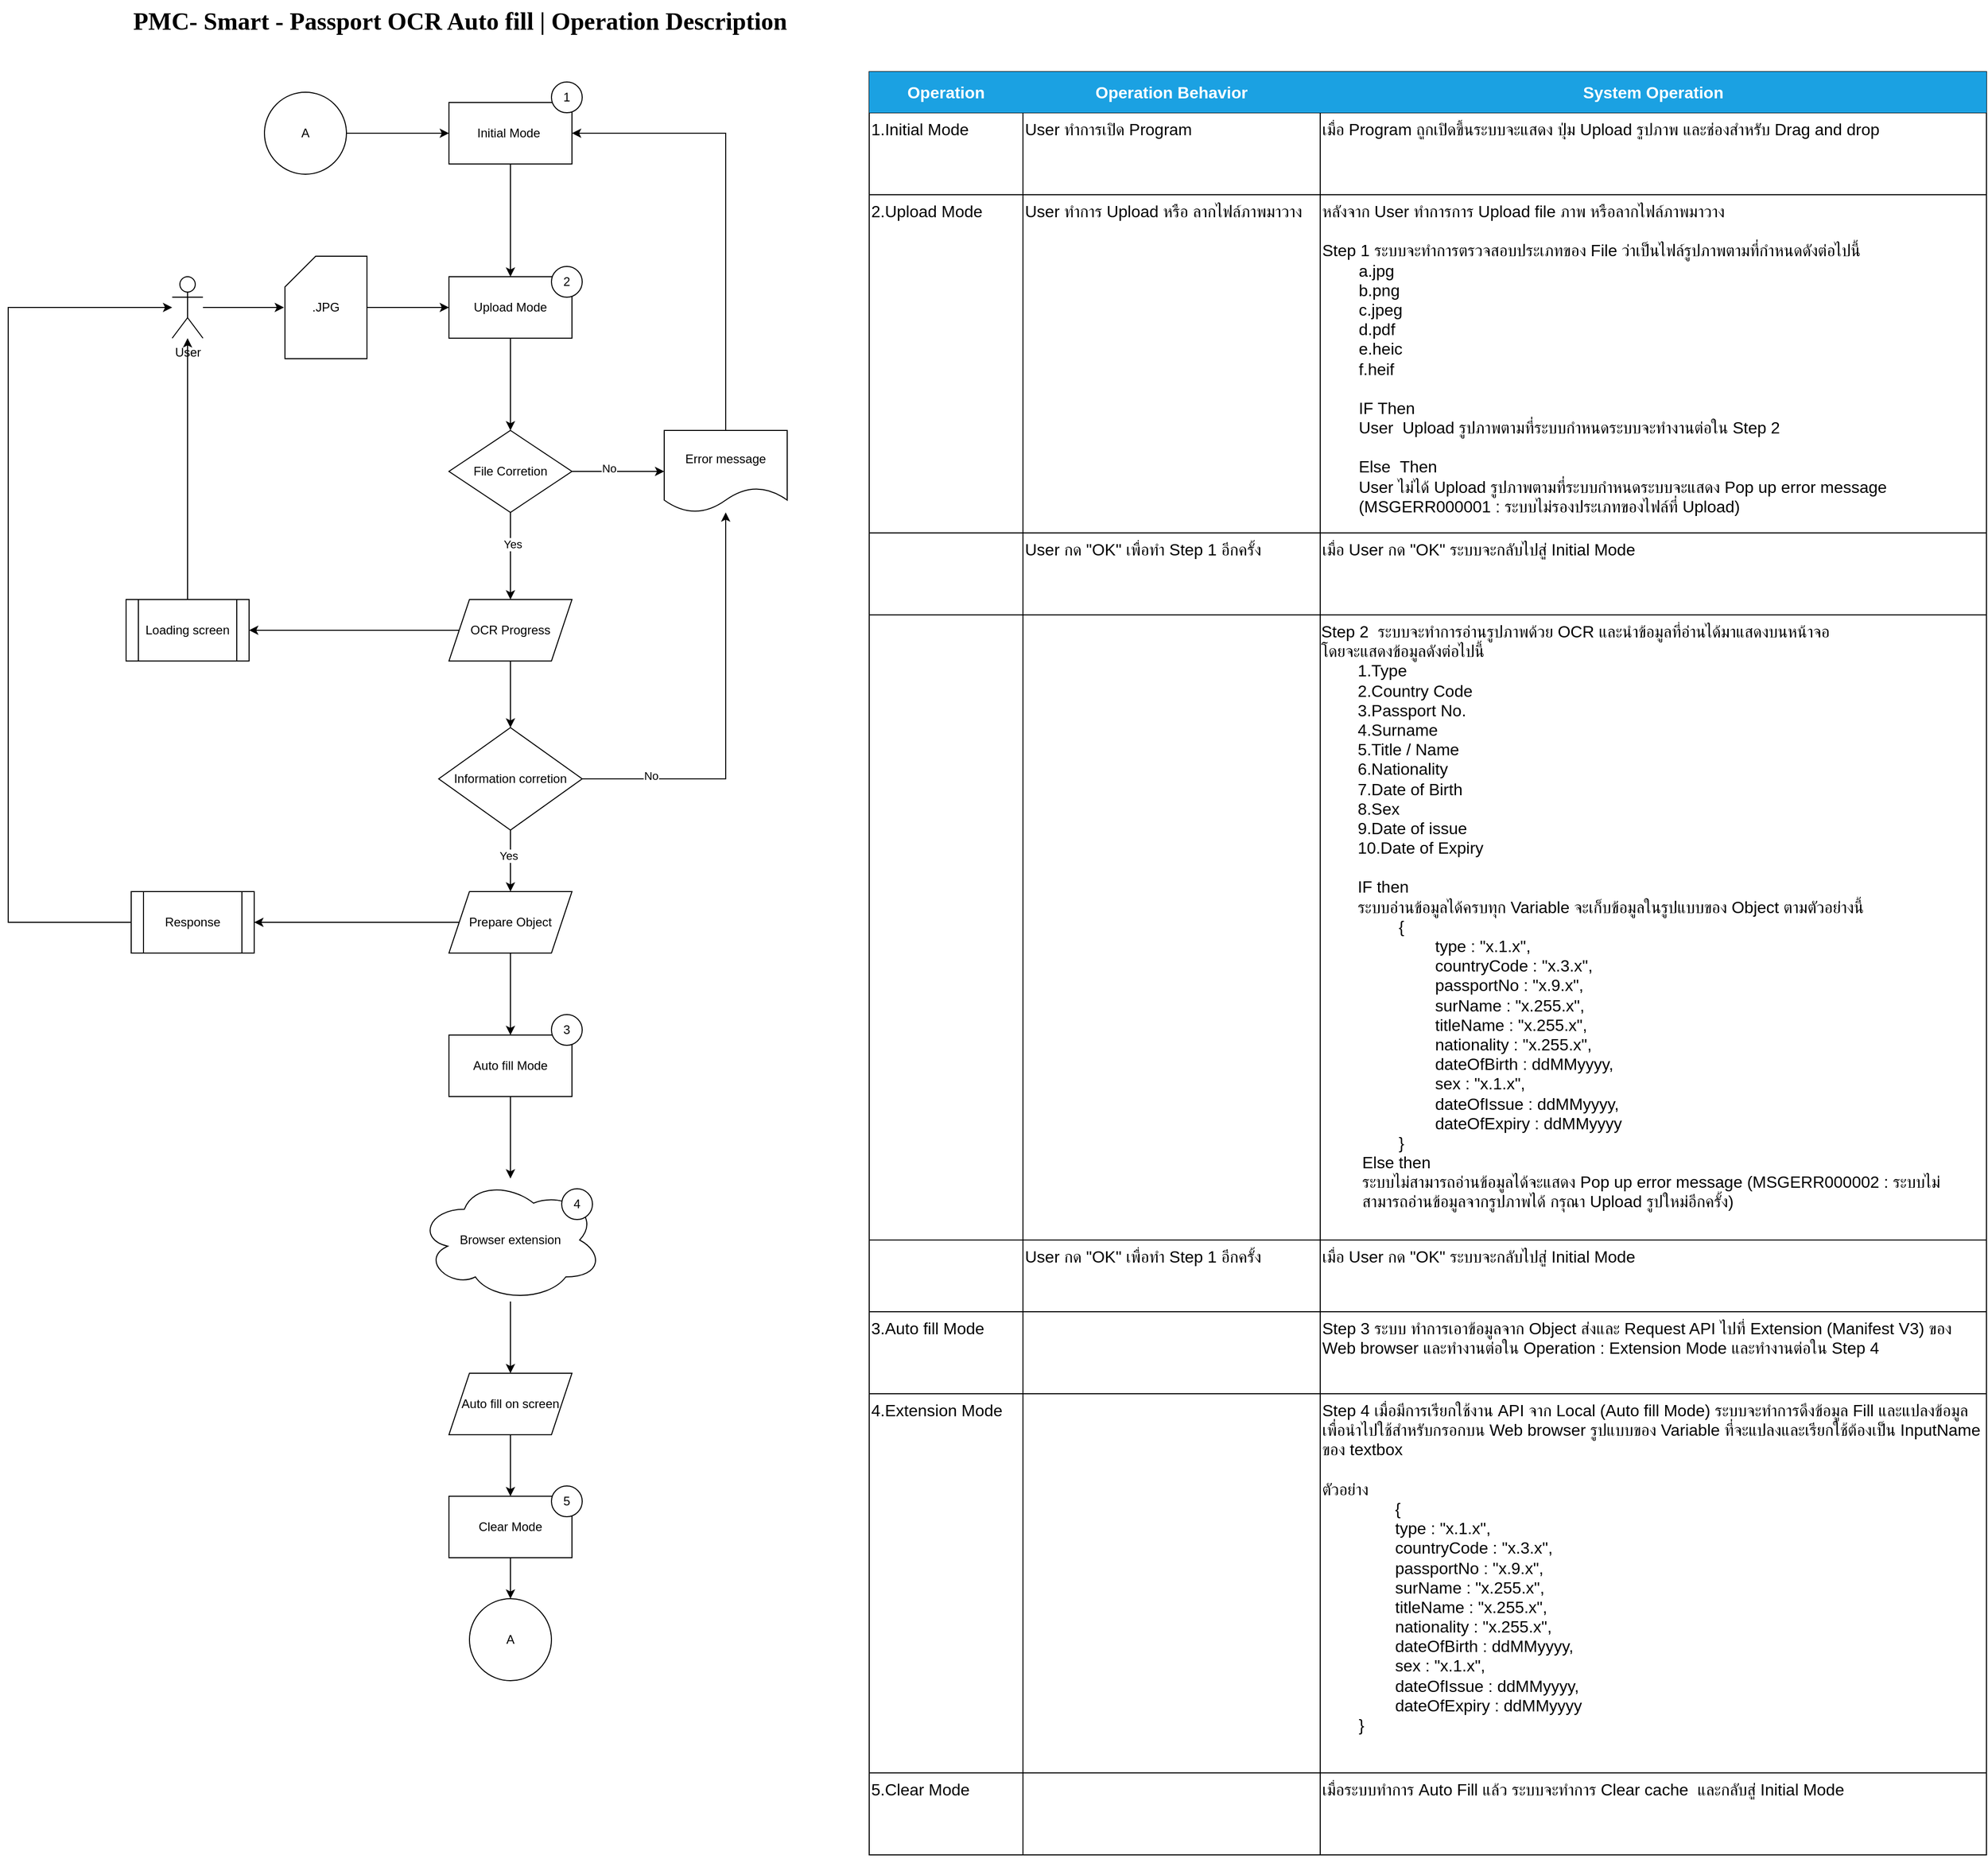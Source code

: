 <mxfile version="28.2.3">
  <diagram name="หน้า-1" id="skN9GNE9noVV9uB_l6VN">
    <mxGraphModel dx="3190" dy="1317" grid="1" gridSize="10" guides="1" tooltips="1" connect="1" arrows="1" fold="1" page="1" pageScale="1" pageWidth="827" pageHeight="1169" math="0" shadow="0">
      <root>
        <mxCell id="0" />
        <mxCell id="1" parent="0" />
        <mxCell id="e6U6tXeTrw6nEGYZG9Uv-1" value="&lt;h1 style=&quot;margin-top: 0px;&quot;&gt;&lt;font face=&quot;Tahoma&quot;&gt;PMC- Smart - Passport OCR Auto fill | Operation Description&lt;/font&gt;&lt;/h1&gt;&lt;div&gt;&lt;br&gt;&lt;/div&gt;&lt;h1 style=&quot;margin-top: 0px;&quot;&gt;&lt;br&gt;&lt;/h1&gt;" style="text;html=1;whiteSpace=wrap;overflow=hidden;rounded=0;" vertex="1" parent="1">
          <mxGeometry x="-310" width="750" height="50" as="geometry" />
        </mxCell>
        <mxCell id="e6U6tXeTrw6nEGYZG9Uv-3" value="" style="shape=table;startSize=0;container=1;collapsible=0;childLayout=tableLayout;fontSize=16;align=left;" vertex="1" parent="1">
          <mxGeometry x="410" y="70" width="1090" height="1740" as="geometry" />
        </mxCell>
        <mxCell id="e6U6tXeTrw6nEGYZG9Uv-4" value="" style="shape=tableRow;horizontal=0;startSize=0;swimlaneHead=0;swimlaneBody=0;strokeColor=inherit;top=0;left=0;bottom=0;right=0;collapsible=0;dropTarget=0;fillColor=none;points=[[0,0.5],[1,0.5]];portConstraint=eastwest;fontSize=16;" vertex="1" parent="e6U6tXeTrw6nEGYZG9Uv-3">
          <mxGeometry width="1090" height="40" as="geometry" />
        </mxCell>
        <mxCell id="e6U6tXeTrw6nEGYZG9Uv-5" value="&lt;b&gt;Operation&lt;/b&gt;" style="shape=partialRectangle;html=1;whiteSpace=wrap;connectable=0;strokeColor=#006EAF;overflow=hidden;fillColor=#1ba1e2;top=0;left=0;bottom=0;right=0;pointerEvents=1;fontSize=16;align=center;fontColor=#ffffff;" vertex="1" parent="e6U6tXeTrw6nEGYZG9Uv-4">
          <mxGeometry width="150" height="40" as="geometry">
            <mxRectangle width="150" height="40" as="alternateBounds" />
          </mxGeometry>
        </mxCell>
        <mxCell id="e6U6tXeTrw6nEGYZG9Uv-6" value="&lt;b&gt;Operation Behavior&lt;/b&gt;" style="shape=partialRectangle;html=1;whiteSpace=wrap;connectable=0;strokeColor=#006EAF;overflow=hidden;fillColor=#1ba1e2;top=0;left=0;bottom=0;right=0;pointerEvents=1;fontSize=16;align=center;fontColor=#ffffff;" vertex="1" parent="e6U6tXeTrw6nEGYZG9Uv-4">
          <mxGeometry x="150" width="290" height="40" as="geometry">
            <mxRectangle width="290" height="40" as="alternateBounds" />
          </mxGeometry>
        </mxCell>
        <mxCell id="e6U6tXeTrw6nEGYZG9Uv-7" value="&lt;b&gt;System Operation&lt;/b&gt;" style="shape=partialRectangle;html=1;whiteSpace=wrap;connectable=0;strokeColor=#006EAF;overflow=hidden;fillColor=#1ba1e2;top=0;left=0;bottom=0;right=0;pointerEvents=1;fontSize=16;align=center;fontColor=#ffffff;" vertex="1" parent="e6U6tXeTrw6nEGYZG9Uv-4">
          <mxGeometry x="440" width="650" height="40" as="geometry">
            <mxRectangle width="650" height="40" as="alternateBounds" />
          </mxGeometry>
        </mxCell>
        <mxCell id="e6U6tXeTrw6nEGYZG9Uv-8" value="" style="shape=tableRow;horizontal=0;startSize=0;swimlaneHead=0;swimlaneBody=0;strokeColor=inherit;top=0;left=0;bottom=0;right=0;collapsible=0;dropTarget=0;fillColor=none;points=[[0,0.5],[1,0.5]];portConstraint=eastwest;fontSize=16;" vertex="1" parent="e6U6tXeTrw6nEGYZG9Uv-3">
          <mxGeometry y="40" width="1090" height="80" as="geometry" />
        </mxCell>
        <mxCell id="e6U6tXeTrw6nEGYZG9Uv-9" value="1.Initial Mode" style="shape=partialRectangle;html=1;whiteSpace=wrap;connectable=0;strokeColor=inherit;overflow=hidden;fillColor=none;top=0;left=0;bottom=0;right=0;pointerEvents=1;fontSize=16;verticalAlign=top;align=left;" vertex="1" parent="e6U6tXeTrw6nEGYZG9Uv-8">
          <mxGeometry width="150" height="80" as="geometry">
            <mxRectangle width="150" height="80" as="alternateBounds" />
          </mxGeometry>
        </mxCell>
        <mxCell id="e6U6tXeTrw6nEGYZG9Uv-10" value="User ทำการเปิด Program" style="shape=partialRectangle;html=1;whiteSpace=wrap;connectable=0;strokeColor=inherit;overflow=hidden;fillColor=none;top=0;left=0;bottom=0;right=0;pointerEvents=1;fontSize=16;align=left;verticalAlign=top;" vertex="1" parent="e6U6tXeTrw6nEGYZG9Uv-8">
          <mxGeometry x="150" width="290" height="80" as="geometry">
            <mxRectangle width="290" height="80" as="alternateBounds" />
          </mxGeometry>
        </mxCell>
        <mxCell id="e6U6tXeTrw6nEGYZG9Uv-11" value="เมื่อ Program ถูกเปิดขึ้นระบบจะแสดง ปุ่ม Upload รูปภาพ และช่องสำหรับ Drag and drop" style="shape=partialRectangle;html=1;whiteSpace=wrap;connectable=0;strokeColor=inherit;overflow=hidden;fillColor=none;top=0;left=0;bottom=0;right=0;pointerEvents=1;fontSize=16;align=left;verticalAlign=top;" vertex="1" parent="e6U6tXeTrw6nEGYZG9Uv-8">
          <mxGeometry x="440" width="650" height="80" as="geometry">
            <mxRectangle width="650" height="80" as="alternateBounds" />
          </mxGeometry>
        </mxCell>
        <mxCell id="e6U6tXeTrw6nEGYZG9Uv-12" value="" style="shape=tableRow;horizontal=0;startSize=0;swimlaneHead=0;swimlaneBody=0;strokeColor=inherit;top=0;left=0;bottom=0;right=0;collapsible=0;dropTarget=0;fillColor=none;points=[[0,0.5],[1,0.5]];portConstraint=eastwest;fontSize=16;" vertex="1" parent="e6U6tXeTrw6nEGYZG9Uv-3">
          <mxGeometry y="120" width="1090" height="330" as="geometry" />
        </mxCell>
        <mxCell id="e6U6tXeTrw6nEGYZG9Uv-13" value="2.Upload Mode" style="shape=partialRectangle;html=1;whiteSpace=wrap;connectable=0;strokeColor=inherit;overflow=hidden;fillColor=none;top=0;left=0;bottom=0;right=0;pointerEvents=1;fontSize=16;align=left;verticalAlign=top;" vertex="1" parent="e6U6tXeTrw6nEGYZG9Uv-12">
          <mxGeometry width="150" height="330" as="geometry">
            <mxRectangle width="150" height="330" as="alternateBounds" />
          </mxGeometry>
        </mxCell>
        <mxCell id="e6U6tXeTrw6nEGYZG9Uv-14" value="User ทำการ Upload หรือ ลากไฟล์ภาพมาวาง&lt;div&gt;&lt;br&gt;&lt;/div&gt;&lt;div&gt;&lt;br&gt;&lt;/div&gt;&lt;div&gt;&lt;br&gt;&lt;/div&gt;&lt;div&gt;&lt;br&gt;&lt;/div&gt;&lt;div&gt;&lt;br&gt;&lt;/div&gt;&lt;div&gt;&lt;br&gt;&lt;/div&gt;&lt;div&gt;&lt;br&gt;&lt;/div&gt;&lt;div&gt;&lt;br&gt;&lt;/div&gt;&lt;div&gt;&lt;br&gt;&lt;/div&gt;&lt;div&gt;&lt;br&gt;&lt;/div&gt;&lt;div&gt;&lt;br&gt;&lt;/div&gt;&lt;div&gt;&lt;br&gt;&lt;/div&gt;&lt;div&gt;&lt;br&gt;&lt;/div&gt;&lt;div&gt;&lt;br&gt;&lt;/div&gt;&lt;div&gt;&lt;br&gt;&lt;/div&gt;&lt;div&gt;&lt;br&gt;&lt;/div&gt;" style="shape=partialRectangle;html=1;whiteSpace=wrap;connectable=0;strokeColor=inherit;overflow=hidden;fillColor=none;top=0;left=0;bottom=0;right=0;pointerEvents=1;fontSize=16;verticalAlign=top;align=left;" vertex="1" parent="e6U6tXeTrw6nEGYZG9Uv-12">
          <mxGeometry x="150" width="290" height="330" as="geometry">
            <mxRectangle width="290" height="330" as="alternateBounds" />
          </mxGeometry>
        </mxCell>
        <mxCell id="e6U6tXeTrw6nEGYZG9Uv-15" value="หลังจาก User ทำการการ Upload file ภาพ หรือลากไฟล์ภาพมาวาง&lt;br&gt;&lt;br&gt;Step 1 ระบบจะทำการตรวจสอบประเภทของ File ว่าเป็นไฟล์รูปภาพตามที่กำหนดดังต่อไปนี้&lt;br&gt;&lt;span style=&quot;white-space: pre;&quot;&gt;&#x9;&lt;/span&gt;a.jpg&lt;div&gt;&lt;span style=&quot;white-space: pre;&quot;&gt;&#x9;&lt;/span&gt;b.png&lt;/div&gt;&lt;div&gt;&lt;span style=&quot;white-space: pre;&quot;&gt;&#x9;&lt;/span&gt;c.jpeg&lt;/div&gt;&lt;div&gt;&lt;span style=&quot;white-space: pre;&quot;&gt;&#x9;&lt;/span&gt;d.pdf&lt;/div&gt;&lt;div&gt;&lt;span style=&quot;white-space: pre;&quot;&gt;&#x9;&lt;/span&gt;e.heic&amp;nbsp;&lt;/div&gt;&lt;div&gt;&lt;span style=&quot;white-space: pre;&quot;&gt;&#x9;&lt;/span&gt;f.heif&lt;br&gt;&lt;/div&gt;&lt;div&gt;&lt;br&gt;&lt;/div&gt;&lt;div&gt;&amp;nbsp;&lt;span style=&quot;white-space: pre;&quot;&gt;&#x9;&lt;/span&gt;IF Then&lt;/div&gt;&lt;div&gt;&lt;span style=&quot;white-space: pre;&quot;&gt;&#x9;&lt;/span&gt;User&amp;nbsp; Upload รูปภาพตามที่ระบบกำหนดระบบจะทำงานต่อใน Step 2&lt;/div&gt;&lt;div&gt;&lt;br&gt;&lt;/div&gt;&lt;div&gt;&lt;span style=&quot;white-space: pre;&quot;&gt;&#x9;&lt;/span&gt;Else&amp;nbsp;&amp;nbsp;&lt;span style=&quot;background-color: transparent; color: light-dark(rgb(0, 0, 0), rgb(255, 255, 255));&quot;&gt;Then&lt;/span&gt;&lt;span style=&quot;background-color: transparent; color: light-dark(rgb(0, 0, 0), rgb(255, 255, 255));&quot;&gt;&amp;nbsp;&lt;/span&gt;&lt;/div&gt;&lt;div&gt;&lt;span style=&quot;white-space: pre;&quot;&gt;&#x9;&lt;/span&gt;User ไม่ได้ Upload รูปภาพตามที่ระบบกำหนดระบบจะแสดง Pop up error message &lt;span style=&quot;white-space: pre;&quot;&gt;&#x9;&lt;/span&gt;(MSGERR000001 : ระบบไม่รองประเภทของไฟล์ที่ Upload)&lt;/div&gt;&lt;div&gt;&lt;span style=&quot;white-space: pre;&quot;&gt;&#x9;&lt;/span&gt;&lt;br&gt;&lt;/div&gt;&lt;div&gt;&lt;br&gt;&lt;/div&gt;&lt;div&gt;&lt;br&gt;&lt;/div&gt;&lt;div&gt;&lt;br&gt;&lt;/div&gt;&lt;div&gt;&lt;br&gt;&lt;/div&gt;&lt;div&gt;&lt;br&gt;&lt;/div&gt;&lt;blockquote style=&quot;margin: 0 0 0 40px; border: none; padding: 0px;&quot;&gt;&lt;div&gt;&lt;br&gt;&lt;/div&gt;&lt;/blockquote&gt;&lt;div&gt;&lt;br&gt;&lt;/div&gt;&lt;div&gt;&lt;br&gt;&lt;/div&gt;&lt;div&gt;&lt;br&gt;&lt;/div&gt;&lt;div&gt;&lt;br&gt;&lt;/div&gt;" style="shape=partialRectangle;html=1;whiteSpace=wrap;connectable=0;strokeColor=inherit;overflow=hidden;fillColor=none;top=0;left=0;bottom=0;right=0;pointerEvents=1;fontSize=16;verticalAlign=top;align=left;" vertex="1" parent="e6U6tXeTrw6nEGYZG9Uv-12">
          <mxGeometry x="440" width="650" height="330" as="geometry">
            <mxRectangle width="650" height="330" as="alternateBounds" />
          </mxGeometry>
        </mxCell>
        <mxCell id="e6U6tXeTrw6nEGYZG9Uv-20" value="" style="shape=tableRow;horizontal=0;startSize=0;swimlaneHead=0;swimlaneBody=0;strokeColor=inherit;top=0;left=0;bottom=0;right=0;collapsible=0;dropTarget=0;fillColor=none;points=[[0,0.5],[1,0.5]];portConstraint=eastwest;fontSize=16;" vertex="1" parent="e6U6tXeTrw6nEGYZG9Uv-3">
          <mxGeometry y="450" width="1090" height="80" as="geometry" />
        </mxCell>
        <mxCell id="e6U6tXeTrw6nEGYZG9Uv-21" value="" style="shape=partialRectangle;html=1;whiteSpace=wrap;connectable=0;strokeColor=inherit;overflow=hidden;fillColor=none;top=0;left=0;bottom=0;right=0;pointerEvents=1;fontSize=16;align=left;" vertex="1" parent="e6U6tXeTrw6nEGYZG9Uv-20">
          <mxGeometry width="150" height="80" as="geometry">
            <mxRectangle width="150" height="80" as="alternateBounds" />
          </mxGeometry>
        </mxCell>
        <mxCell id="e6U6tXeTrw6nEGYZG9Uv-22" value="User กด &quot;OK&quot; เพื่อทำ Step 1 อีกครั้ง" style="shape=partialRectangle;html=1;whiteSpace=wrap;connectable=0;strokeColor=inherit;overflow=hidden;fillColor=none;top=0;left=0;bottom=0;right=0;pointerEvents=1;fontSize=16;align=left;verticalAlign=top;" vertex="1" parent="e6U6tXeTrw6nEGYZG9Uv-20">
          <mxGeometry x="150" width="290" height="80" as="geometry">
            <mxRectangle width="290" height="80" as="alternateBounds" />
          </mxGeometry>
        </mxCell>
        <mxCell id="e6U6tXeTrw6nEGYZG9Uv-23" value="เมื่อ User กด &quot;OK&quot; ระบบจะกลับไปสู่ Initial Mode" style="shape=partialRectangle;html=1;whiteSpace=wrap;connectable=0;strokeColor=inherit;overflow=hidden;fillColor=none;top=0;left=0;bottom=0;right=0;pointerEvents=1;fontSize=16;align=left;verticalAlign=top;" vertex="1" parent="e6U6tXeTrw6nEGYZG9Uv-20">
          <mxGeometry x="440" width="650" height="80" as="geometry">
            <mxRectangle width="650" height="80" as="alternateBounds" />
          </mxGeometry>
        </mxCell>
        <mxCell id="e6U6tXeTrw6nEGYZG9Uv-49" value="" style="shape=tableRow;horizontal=0;startSize=0;swimlaneHead=0;swimlaneBody=0;strokeColor=inherit;top=0;left=0;bottom=0;right=0;collapsible=0;dropTarget=0;fillColor=none;points=[[0,0.5],[1,0.5]];portConstraint=eastwest;fontSize=16;verticalAlign=top;" vertex="1" parent="e6U6tXeTrw6nEGYZG9Uv-3">
          <mxGeometry y="530" width="1090" height="610" as="geometry" />
        </mxCell>
        <mxCell id="e6U6tXeTrw6nEGYZG9Uv-50" value="" style="shape=partialRectangle;html=1;whiteSpace=wrap;connectable=0;strokeColor=inherit;overflow=hidden;fillColor=none;top=0;left=0;bottom=0;right=0;pointerEvents=1;fontSize=16;align=left;" vertex="1" parent="e6U6tXeTrw6nEGYZG9Uv-49">
          <mxGeometry width="150" height="610" as="geometry">
            <mxRectangle width="150" height="610" as="alternateBounds" />
          </mxGeometry>
        </mxCell>
        <mxCell id="e6U6tXeTrw6nEGYZG9Uv-51" value="" style="shape=partialRectangle;html=1;whiteSpace=wrap;connectable=0;strokeColor=inherit;overflow=hidden;fillColor=none;top=0;left=0;bottom=0;right=0;pointerEvents=1;fontSize=16;align=left;verticalAlign=top;" vertex="1" parent="e6U6tXeTrw6nEGYZG9Uv-49">
          <mxGeometry x="150" width="290" height="610" as="geometry">
            <mxRectangle width="290" height="610" as="alternateBounds" />
          </mxGeometry>
        </mxCell>
        <mxCell id="e6U6tXeTrw6nEGYZG9Uv-52" value="&lt;div style=&quot;text-align: left;&quot;&gt;Step 2&amp;nbsp; ระบบจะทำการอ่านรูปภาพด้วย OCR และนำข้อมูลที่อ่านได้มาแสดงบนหน้าจอ&lt;/div&gt;&lt;div style=&quot;text-align: left;&quot;&gt;โดยจะแสดงข้อมูลดังต่อไปนี้&lt;br&gt;&lt;span style=&quot;white-space: pre;&quot;&gt;&#x9;&lt;/span&gt;1.Type&lt;br&gt;&lt;span style=&quot;white-space: pre;&quot;&gt;&#x9;&lt;/span&gt;2.Country Code&lt;br&gt;&lt;span style=&quot;white-space: pre;&quot;&gt;&#x9;&lt;/span&gt;3.Passport No.&lt;br&gt;&lt;/div&gt;&lt;div style=&quot;text-align: left;&quot;&gt;&lt;span style=&quot;white-space: pre;&quot;&gt;&#x9;&lt;/span&gt;4.Surname&lt;br&gt;&lt;/div&gt;&lt;div style=&quot;text-align: left;&quot;&gt;&lt;span style=&quot;white-space: pre;&quot;&gt;&#x9;&lt;/span&gt;5.Title / Name&lt;br&gt;&lt;/div&gt;&lt;div style=&quot;text-align: left;&quot;&gt;&lt;span style=&quot;white-space: pre;&quot;&gt;&#x9;&lt;/span&gt;6.Nationality&lt;br&gt;&lt;/div&gt;&lt;div style=&quot;text-align: left;&quot;&gt;&lt;span style=&quot;white-space: pre;&quot;&gt;&#x9;&lt;/span&gt;7.Date of Birth&lt;br&gt;&lt;/div&gt;&lt;div style=&quot;text-align: left;&quot;&gt;&lt;span style=&quot;white-space: pre;&quot;&gt;&#x9;&lt;/span&gt;8.Sex&lt;br&gt;&lt;/div&gt;&lt;div style=&quot;text-align: left;&quot;&gt;&lt;span style=&quot;white-space: pre;&quot;&gt;&#x9;&lt;/span&gt;9.Date of issue&lt;br&gt;&lt;/div&gt;&lt;div style=&quot;text-align: left;&quot;&gt;&lt;span style=&quot;white-space: pre;&quot;&gt;&#x9;&lt;/span&gt;10.Date of Expiry&lt;br&gt;&lt;/div&gt;&lt;div style=&quot;text-align: left;&quot;&gt;&lt;br&gt;&lt;/div&gt;&lt;div style=&quot;text-align: left;&quot;&gt;&lt;span style=&quot;white-space: pre;&quot;&gt;&#x9;&lt;/span&gt;IF then&lt;/div&gt;&lt;div style=&quot;text-align: left;&quot;&gt;&lt;span style=&quot;white-space: pre;&quot;&gt;&#x9;&lt;/span&gt;ระบบอ่านข้อมูลได้ครบทุก Variable จะเก็บข้อมูลในรูปแบบของ Object ตามตัวอย่างนี้&lt;br&gt;&lt;/div&gt;&lt;blockquote style=&quot;text-align: left; margin: 0px 0px 0px 40px; border: none; padding: 0px;&quot;&gt;&lt;div&gt;&lt;span style=&quot;white-space: pre;&quot;&gt;&#x9;&lt;/span&gt;{&lt;/div&gt;&lt;div&gt;&lt;span style=&quot;white-space: pre;&quot;&gt;&#x9;&lt;/span&gt;&lt;span style=&quot;white-space: pre;&quot;&gt;&#x9;&lt;/span&gt;type : &quot;x.1.x&quot;,&lt;/div&gt;&lt;div&gt;&lt;span style=&quot;white-space: pre;&quot;&gt;&#x9;&lt;/span&gt;&lt;span style=&quot;white-space: pre;&quot;&gt;&#x9;&lt;/span&gt;&lt;span style=&quot;background-color: transparent; color: light-dark(rgb(0, 0, 0), rgb(255, 255, 255));&quot;&gt;countryCode&amp;nbsp;&lt;/span&gt;:&amp;nbsp;&lt;span style=&quot;background-color: transparent; color: light-dark(rgb(0, 0, 0), rgb(255, 255, 255));&quot;&gt;&quot;x.3.x&quot;,&lt;br&gt;&lt;/span&gt;&lt;/div&gt;&lt;div&gt;&lt;span style=&quot;white-space: pre;&quot;&gt;&#x9;&lt;/span&gt;&lt;span style=&quot;white-space: pre;&quot;&gt;&#x9;&lt;/span&gt;passportNo : &quot;x.9.x&quot;,&lt;/div&gt;&lt;div&gt;&lt;span style=&quot;white-space: pre;&quot;&gt;&#x9;&lt;/span&gt;&lt;span style=&quot;white-space: pre;&quot;&gt;&#x9;&lt;/span&gt;surName : &quot;x.255.x&quot;,&lt;/div&gt;&lt;div&gt;&lt;span style=&quot;white-space: pre;&quot;&gt;&#x9;&lt;/span&gt;&lt;span style=&quot;white-space: pre;&quot;&gt;&#x9;&lt;/span&gt;titleName : &quot;x.255.x&quot;,&lt;/div&gt;&lt;div&gt;&lt;span style=&quot;white-space: pre;&quot;&gt;&#x9;&lt;/span&gt;&lt;span style=&quot;white-space: pre;&quot;&gt;&#x9;&lt;/span&gt;nationality : &quot;x.255.x&quot;,&lt;/div&gt;&lt;div&gt;&lt;span style=&quot;white-space: pre;&quot;&gt;&#x9;&lt;/span&gt;&lt;span style=&quot;white-space: pre;&quot;&gt;&#x9;&lt;/span&gt;dateOfBirth : ddMMyyyy,&lt;/div&gt;&lt;div&gt;&lt;span style=&quot;white-space: pre;&quot;&gt;&#x9;&lt;/span&gt;&lt;span style=&quot;white-space: pre;&quot;&gt;&#x9;&lt;/span&gt;sex : &quot;x.1.x&quot;,&lt;/div&gt;&lt;div&gt;&lt;span style=&quot;white-space: pre;&quot;&gt;&#x9;&lt;/span&gt;&lt;span style=&quot;white-space: pre;&quot;&gt;&#x9;&lt;/span&gt;dateOfIssue :&amp;nbsp;ddMMyyyy,&lt;/div&gt;&lt;div&gt;&lt;span style=&quot;white-space: pre;&quot;&gt;&#x9;&lt;/span&gt;&lt;span style=&quot;white-space: pre;&quot;&gt;&#x9;&lt;/span&gt;dateOfExpiry&amp;nbsp;&lt;span style=&quot;background-color: transparent; color: light-dark(rgb(0, 0, 0), rgb(255, 255, 255));&quot;&gt;:&lt;/span&gt;&lt;span style=&quot;background-color: transparent; color: light-dark(rgb(0, 0, 0), rgb(255, 255, 255));&quot;&gt;&amp;nbsp;&lt;/span&gt;&lt;span style=&quot;background-color: transparent; color: light-dark(rgb(0, 0, 0), rgb(255, 255, 255));&quot;&gt;ddMMyyyy&lt;/span&gt;&lt;/div&gt;&lt;div&gt;&lt;span style=&quot;white-space: pre;&quot;&gt;&#x9;&lt;/span&gt;}&lt;/div&gt;&lt;div&gt;Else then&lt;br&gt;ระบบไม่สามารถอ่านข้อมูลได้&lt;span style=&quot;background-color: transparent; color: light-dark(rgb(0, 0, 0), rgb(255, 255, 255));&quot;&gt;จะแสดง Pop up error message&lt;/span&gt;&lt;span style=&quot;background-color: transparent; color: light-dark(rgb(0, 0, 0), rgb(255, 255, 255));&quot;&gt;&amp;nbsp;&lt;/span&gt;&lt;span style=&quot;background-color: transparent; color: light-dark(rgb(0, 0, 0), rgb(255, 255, 255));&quot;&gt;(MSGERR000002 : ระบบไม่สามารถอ่านข้อมูลจากรูปภาพได้ กรุณา Upload รูปใหม่อีกครั้ง)&lt;/span&gt;&lt;/div&gt;&lt;div&gt;&lt;br&gt;&lt;/div&gt;&lt;/blockquote&gt;" style="shape=partialRectangle;html=1;whiteSpace=wrap;connectable=0;strokeColor=inherit;overflow=hidden;fillColor=none;top=0;left=0;bottom=0;right=0;pointerEvents=1;fontSize=16;verticalAlign=top;" vertex="1" parent="e6U6tXeTrw6nEGYZG9Uv-49">
          <mxGeometry x="440" width="650" height="610" as="geometry">
            <mxRectangle width="650" height="610" as="alternateBounds" />
          </mxGeometry>
        </mxCell>
        <mxCell id="e6U6tXeTrw6nEGYZG9Uv-53" value="" style="shape=tableRow;horizontal=0;startSize=0;swimlaneHead=0;swimlaneBody=0;strokeColor=inherit;top=0;left=0;bottom=0;right=0;collapsible=0;dropTarget=0;fillColor=none;points=[[0,0.5],[1,0.5]];portConstraint=eastwest;fontSize=16;verticalAlign=top;align=left;" vertex="1" parent="e6U6tXeTrw6nEGYZG9Uv-3">
          <mxGeometry y="1140" width="1090" height="70" as="geometry" />
        </mxCell>
        <mxCell id="e6U6tXeTrw6nEGYZG9Uv-54" value="" style="shape=partialRectangle;html=1;whiteSpace=wrap;connectable=0;strokeColor=inherit;overflow=hidden;fillColor=none;top=0;left=0;bottom=0;right=0;pointerEvents=1;fontSize=16;align=left;" vertex="1" parent="e6U6tXeTrw6nEGYZG9Uv-53">
          <mxGeometry width="150" height="70" as="geometry">
            <mxRectangle width="150" height="70" as="alternateBounds" />
          </mxGeometry>
        </mxCell>
        <mxCell id="e6U6tXeTrw6nEGYZG9Uv-55" value="User กด &quot;OK&quot; เพื่อทำ Step 1 อีกครั้ง" style="shape=partialRectangle;html=1;whiteSpace=wrap;connectable=0;strokeColor=inherit;overflow=hidden;fillColor=none;top=0;left=0;bottom=0;right=0;pointerEvents=1;fontSize=16;align=left;verticalAlign=top;" vertex="1" parent="e6U6tXeTrw6nEGYZG9Uv-53">
          <mxGeometry x="150" width="290" height="70" as="geometry">
            <mxRectangle width="290" height="70" as="alternateBounds" />
          </mxGeometry>
        </mxCell>
        <mxCell id="e6U6tXeTrw6nEGYZG9Uv-56" value="&lt;span style=&quot;&quot;&gt;เมื่อ User กด &quot;OK&quot; ระบบจะกลับไปสู่ Initial Mode&lt;/span&gt;" style="shape=partialRectangle;html=1;whiteSpace=wrap;connectable=0;strokeColor=inherit;overflow=hidden;fillColor=none;top=0;left=0;bottom=0;right=0;pointerEvents=1;fontSize=16;verticalAlign=top;align=left;" vertex="1" parent="e6U6tXeTrw6nEGYZG9Uv-53">
          <mxGeometry x="440" width="650" height="70" as="geometry">
            <mxRectangle width="650" height="70" as="alternateBounds" />
          </mxGeometry>
        </mxCell>
        <mxCell id="e6U6tXeTrw6nEGYZG9Uv-69" value="" style="shape=tableRow;horizontal=0;startSize=0;swimlaneHead=0;swimlaneBody=0;strokeColor=inherit;top=0;left=0;bottom=0;right=0;collapsible=0;dropTarget=0;fillColor=none;points=[[0,0.5],[1,0.5]];portConstraint=eastwest;fontSize=16;verticalAlign=top;align=left;" vertex="1" parent="e6U6tXeTrw6nEGYZG9Uv-3">
          <mxGeometry y="1210" width="1090" height="80" as="geometry" />
        </mxCell>
        <mxCell id="e6U6tXeTrw6nEGYZG9Uv-70" value="3.Auto fill Mode" style="shape=partialRectangle;html=1;whiteSpace=wrap;connectable=0;strokeColor=inherit;overflow=hidden;fillColor=none;top=0;left=0;bottom=0;right=0;pointerEvents=1;fontSize=16;align=left;verticalAlign=top;" vertex="1" parent="e6U6tXeTrw6nEGYZG9Uv-69">
          <mxGeometry width="150" height="80" as="geometry">
            <mxRectangle width="150" height="80" as="alternateBounds" />
          </mxGeometry>
        </mxCell>
        <mxCell id="e6U6tXeTrw6nEGYZG9Uv-71" value="" style="shape=partialRectangle;html=1;whiteSpace=wrap;connectable=0;strokeColor=inherit;overflow=hidden;fillColor=none;top=0;left=0;bottom=0;right=0;pointerEvents=1;fontSize=16;align=left;verticalAlign=top;" vertex="1" parent="e6U6tXeTrw6nEGYZG9Uv-69">
          <mxGeometry x="150" width="290" height="80" as="geometry">
            <mxRectangle width="290" height="80" as="alternateBounds" />
          </mxGeometry>
        </mxCell>
        <mxCell id="e6U6tXeTrw6nEGYZG9Uv-72" value="Step 3 ระบบ ทำการเอาข้อมูลจาก Object ส่งและ Request API ไปที่ Extension (Manifest V3) ของ Web browser และทำงานต่อใน Operation : Extension Mode และทำงานต่อใน Step 4" style="shape=partialRectangle;html=1;whiteSpace=wrap;connectable=0;strokeColor=inherit;overflow=hidden;fillColor=none;top=0;left=0;bottom=0;right=0;pointerEvents=1;fontSize=16;verticalAlign=top;align=left;" vertex="1" parent="e6U6tXeTrw6nEGYZG9Uv-69">
          <mxGeometry x="440" width="650" height="80" as="geometry">
            <mxRectangle width="650" height="80" as="alternateBounds" />
          </mxGeometry>
        </mxCell>
        <mxCell id="e6U6tXeTrw6nEGYZG9Uv-73" value="" style="shape=tableRow;horizontal=0;startSize=0;swimlaneHead=0;swimlaneBody=0;strokeColor=inherit;top=0;left=0;bottom=0;right=0;collapsible=0;dropTarget=0;fillColor=none;points=[[0,0.5],[1,0.5]];portConstraint=eastwest;fontSize=16;verticalAlign=top;align=left;" vertex="1" parent="e6U6tXeTrw6nEGYZG9Uv-3">
          <mxGeometry y="1290" width="1090" height="370" as="geometry" />
        </mxCell>
        <mxCell id="e6U6tXeTrw6nEGYZG9Uv-74" value="4.Extension Mode" style="shape=partialRectangle;html=1;whiteSpace=wrap;connectable=0;strokeColor=inherit;overflow=hidden;fillColor=none;top=0;left=0;bottom=0;right=0;pointerEvents=1;fontSize=16;align=left;verticalAlign=top;" vertex="1" parent="e6U6tXeTrw6nEGYZG9Uv-73">
          <mxGeometry width="150" height="370" as="geometry">
            <mxRectangle width="150" height="370" as="alternateBounds" />
          </mxGeometry>
        </mxCell>
        <mxCell id="e6U6tXeTrw6nEGYZG9Uv-75" value="" style="shape=partialRectangle;html=1;whiteSpace=wrap;connectable=0;strokeColor=inherit;overflow=hidden;fillColor=none;top=0;left=0;bottom=0;right=0;pointerEvents=1;fontSize=16;align=left;verticalAlign=top;" vertex="1" parent="e6U6tXeTrw6nEGYZG9Uv-73">
          <mxGeometry x="150" width="290" height="370" as="geometry">
            <mxRectangle width="290" height="370" as="alternateBounds" />
          </mxGeometry>
        </mxCell>
        <mxCell id="e6U6tXeTrw6nEGYZG9Uv-76" value="Step 4 เมื่อมีการเรียกใช้งาน API จาก Local (Auto fill Mode) ระบบจะทำการดึงข้อมูล Fill และแปลงข้อมูลเพื่อนำไปใช้สำหรับกรอกบน Web browser รูปแบบของ Variable ที่จะแปลงและเรียกใช้ต้องเป็น InputName ของ textbox&lt;br&gt;&lt;br&gt;&lt;div&gt;ตัวอย่าง&lt;br&gt;&lt;/div&gt;&lt;div&gt;&lt;span style=&quot;white-space: pre;&quot;&gt;&#x9;&lt;/span&gt;&lt;span style=&quot;background-color: transparent; color: light-dark(rgb(0, 0, 0), rgb(255, 255, 255)); white-space: pre;&quot;&gt;&#x9;&lt;/span&gt;&lt;span style=&quot;background-color: transparent; color: light-dark(rgb(0, 0, 0), rgb(255, 255, 255));&quot;&gt;{&lt;/span&gt;&lt;br&gt;&lt;/div&gt;&lt;div&gt;&lt;span style=&quot;white-space: pre;&quot;&gt;&#x9;&lt;/span&gt;&lt;span style=&quot;white-space: pre;&quot;&gt;&#x9;&lt;/span&gt;type : &quot;x.1.x&quot;,&lt;/div&gt;&lt;div&gt;&lt;span style=&quot;white-space: pre;&quot;&gt;&#x9;&lt;/span&gt;&lt;span style=&quot;white-space: pre;&quot;&gt;&#x9;&lt;/span&gt;&lt;span style=&quot;background-color: transparent; color: light-dark(rgb(0, 0, 0), rgb(255, 255, 255));&quot;&gt;countryCode&amp;nbsp;&lt;/span&gt;:&amp;nbsp;&lt;span style=&quot;background-color: transparent; color: light-dark(rgb(0, 0, 0), rgb(255, 255, 255));&quot;&gt;&quot;x.3.x&quot;,&lt;br&gt;&lt;/span&gt;&lt;/div&gt;&lt;div&gt;&lt;span style=&quot;white-space: pre;&quot;&gt;&#x9;&lt;/span&gt;&lt;span style=&quot;white-space: pre;&quot;&gt;&#x9;&lt;/span&gt;passportNo : &quot;x.9.x&quot;,&lt;/div&gt;&lt;div&gt;&lt;span style=&quot;white-space: pre;&quot;&gt;&#x9;&lt;/span&gt;&lt;span style=&quot;white-space: pre;&quot;&gt;&#x9;&lt;/span&gt;surName : &quot;x.255.x&quot;,&lt;/div&gt;&lt;div&gt;&lt;span style=&quot;white-space: pre;&quot;&gt;&#x9;&lt;/span&gt;&lt;span style=&quot;white-space: pre;&quot;&gt;&#x9;&lt;/span&gt;titleName : &quot;x.255.x&quot;,&lt;/div&gt;&lt;div&gt;&lt;span style=&quot;white-space: pre;&quot;&gt;&#x9;&lt;/span&gt;&lt;span style=&quot;white-space: pre;&quot;&gt;&#x9;&lt;/span&gt;nationality : &quot;x.255.x&quot;,&lt;/div&gt;&lt;div&gt;&lt;span style=&quot;white-space: pre;&quot;&gt;&#x9;&lt;/span&gt;&lt;span style=&quot;white-space: pre;&quot;&gt;&#x9;&lt;/span&gt;dateOfBirth : ddMMyyyy,&lt;/div&gt;&lt;div&gt;&lt;span style=&quot;white-space: pre;&quot;&gt;&#x9;&lt;/span&gt;&lt;span style=&quot;white-space: pre;&quot;&gt;&#x9;&lt;/span&gt;sex : &quot;x.1.x&quot;,&lt;/div&gt;&lt;div&gt;&lt;span style=&quot;white-space: pre;&quot;&gt;&#x9;&lt;/span&gt;&lt;span style=&quot;white-space: pre;&quot;&gt;&#x9;&lt;/span&gt;dateOfIssue :&amp;nbsp;ddMMyyyy,&lt;/div&gt;&lt;div&gt;&lt;span style=&quot;white-space: pre;&quot;&gt;&#x9;&lt;/span&gt;&lt;span style=&quot;white-space: pre;&quot;&gt;&#x9;&lt;/span&gt;dateOfExpiry&amp;nbsp;&lt;span style=&quot;background-color: transparent; color: light-dark(rgb(0, 0, 0), rgb(255, 255, 255));&quot;&gt;:&lt;/span&gt;&lt;span style=&quot;background-color: transparent; color: light-dark(rgb(0, 0, 0), rgb(255, 255, 255));&quot;&gt;&amp;nbsp;&lt;/span&gt;&lt;span style=&quot;background-color: transparent; color: light-dark(rgb(0, 0, 0), rgb(255, 255, 255));&quot;&gt;ddMMyyyy&lt;/span&gt;&lt;/div&gt;&lt;div&gt;&lt;span style=&quot;white-space: pre;&quot;&gt;&#x9;&lt;/span&gt;}&lt;/div&gt;&lt;div&gt;&lt;br&gt;&lt;/div&gt;&lt;div&gt;&lt;br&gt;&lt;/div&gt;" style="shape=partialRectangle;html=1;whiteSpace=wrap;connectable=0;strokeColor=inherit;overflow=hidden;fillColor=none;top=0;left=0;bottom=0;right=0;pointerEvents=1;fontSize=16;verticalAlign=top;align=left;" vertex="1" parent="e6U6tXeTrw6nEGYZG9Uv-73">
          <mxGeometry x="440" width="650" height="370" as="geometry">
            <mxRectangle width="650" height="370" as="alternateBounds" />
          </mxGeometry>
        </mxCell>
        <mxCell id="e6U6tXeTrw6nEGYZG9Uv-144" value="" style="shape=tableRow;horizontal=0;startSize=0;swimlaneHead=0;swimlaneBody=0;strokeColor=inherit;top=0;left=0;bottom=0;right=0;collapsible=0;dropTarget=0;fillColor=none;points=[[0,0.5],[1,0.5]];portConstraint=eastwest;fontSize=16;verticalAlign=top;align=left;" vertex="1" parent="e6U6tXeTrw6nEGYZG9Uv-3">
          <mxGeometry y="1660" width="1090" height="80" as="geometry" />
        </mxCell>
        <mxCell id="e6U6tXeTrw6nEGYZG9Uv-145" value="5.Clear Mode" style="shape=partialRectangle;html=1;whiteSpace=wrap;connectable=0;strokeColor=inherit;overflow=hidden;fillColor=none;top=0;left=0;bottom=0;right=0;pointerEvents=1;fontSize=16;align=left;verticalAlign=top;" vertex="1" parent="e6U6tXeTrw6nEGYZG9Uv-144">
          <mxGeometry width="150" height="80" as="geometry">
            <mxRectangle width="150" height="80" as="alternateBounds" />
          </mxGeometry>
        </mxCell>
        <mxCell id="e6U6tXeTrw6nEGYZG9Uv-146" value="" style="shape=partialRectangle;html=1;whiteSpace=wrap;connectable=0;strokeColor=inherit;overflow=hidden;fillColor=none;top=0;left=0;bottom=0;right=0;pointerEvents=1;fontSize=16;align=left;verticalAlign=top;" vertex="1" parent="e6U6tXeTrw6nEGYZG9Uv-144">
          <mxGeometry x="150" width="290" height="80" as="geometry">
            <mxRectangle width="290" height="80" as="alternateBounds" />
          </mxGeometry>
        </mxCell>
        <mxCell id="e6U6tXeTrw6nEGYZG9Uv-147" value="เมื่อระบบทำการ Auto Fill แล้ว ระบบจะทำการ Clear cache&amp;nbsp; และกลับสู่ Initial Mode" style="shape=partialRectangle;html=1;whiteSpace=wrap;connectable=0;strokeColor=inherit;overflow=hidden;fillColor=none;top=0;left=0;bottom=0;right=0;pointerEvents=1;fontSize=16;verticalAlign=top;align=left;" vertex="1" parent="e6U6tXeTrw6nEGYZG9Uv-144">
          <mxGeometry x="440" width="650" height="80" as="geometry">
            <mxRectangle width="650" height="80" as="alternateBounds" />
          </mxGeometry>
        </mxCell>
        <mxCell id="e6U6tXeTrw6nEGYZG9Uv-84" value="User" style="shape=umlActor;verticalLabelPosition=bottom;verticalAlign=top;html=1;" vertex="1" parent="1">
          <mxGeometry x="-270" y="270" width="30" height="60" as="geometry" />
        </mxCell>
        <mxCell id="e6U6tXeTrw6nEGYZG9Uv-96" style="edgeStyle=orthogonalEdgeStyle;rounded=0;orthogonalLoop=1;jettySize=auto;html=1;" edge="1" parent="1" source="e6U6tXeTrw6nEGYZG9Uv-85" target="e6U6tXeTrw6nEGYZG9Uv-92">
          <mxGeometry relative="1" as="geometry" />
        </mxCell>
        <mxCell id="e6U6tXeTrw6nEGYZG9Uv-85" value=".JPG" style="shape=card;whiteSpace=wrap;html=1;" vertex="1" parent="1">
          <mxGeometry x="-160" y="250" width="80" height="100" as="geometry" />
        </mxCell>
        <mxCell id="e6U6tXeTrw6nEGYZG9Uv-86" style="edgeStyle=orthogonalEdgeStyle;rounded=0;orthogonalLoop=1;jettySize=auto;html=1;entryX=-0.012;entryY=0.5;entryDx=0;entryDy=0;entryPerimeter=0;" edge="1" parent="1" source="e6U6tXeTrw6nEGYZG9Uv-84" target="e6U6tXeTrw6nEGYZG9Uv-85">
          <mxGeometry relative="1" as="geometry" />
        </mxCell>
        <mxCell id="e6U6tXeTrw6nEGYZG9Uv-94" style="edgeStyle=orthogonalEdgeStyle;rounded=0;orthogonalLoop=1;jettySize=auto;html=1;entryX=0.5;entryY=0;entryDx=0;entryDy=0;" edge="1" parent="1" source="e6U6tXeTrw6nEGYZG9Uv-92" target="e6U6tXeTrw6nEGYZG9Uv-93">
          <mxGeometry relative="1" as="geometry" />
        </mxCell>
        <mxCell id="e6U6tXeTrw6nEGYZG9Uv-92" value="Upload Mode" style="rounded=0;whiteSpace=wrap;html=1;" vertex="1" parent="1">
          <mxGeometry y="270" width="120" height="60" as="geometry" />
        </mxCell>
        <mxCell id="e6U6tXeTrw6nEGYZG9Uv-100" style="edgeStyle=orthogonalEdgeStyle;rounded=0;orthogonalLoop=1;jettySize=auto;html=1;entryX=0;entryY=0.5;entryDx=0;entryDy=0;" edge="1" parent="1" source="e6U6tXeTrw6nEGYZG9Uv-93" target="e6U6tXeTrw6nEGYZG9Uv-99">
          <mxGeometry relative="1" as="geometry" />
        </mxCell>
        <mxCell id="e6U6tXeTrw6nEGYZG9Uv-102" value="No" style="edgeLabel;html=1;align=center;verticalAlign=middle;resizable=0;points=[];" vertex="1" connectable="0" parent="e6U6tXeTrw6nEGYZG9Uv-100">
          <mxGeometry x="-0.2" y="3" relative="1" as="geometry">
            <mxPoint as="offset" />
          </mxGeometry>
        </mxCell>
        <mxCell id="e6U6tXeTrw6nEGYZG9Uv-104" style="edgeStyle=orthogonalEdgeStyle;rounded=0;orthogonalLoop=1;jettySize=auto;html=1;entryX=0.5;entryY=0;entryDx=0;entryDy=0;" edge="1" parent="1" source="e6U6tXeTrw6nEGYZG9Uv-93" target="e6U6tXeTrw6nEGYZG9Uv-105">
          <mxGeometry relative="1" as="geometry">
            <mxPoint x="60" y="600" as="targetPoint" />
          </mxGeometry>
        </mxCell>
        <mxCell id="e6U6tXeTrw6nEGYZG9Uv-110" value="Yes" style="edgeLabel;html=1;align=center;verticalAlign=middle;resizable=0;points=[];" vertex="1" connectable="0" parent="e6U6tXeTrw6nEGYZG9Uv-104">
          <mxGeometry x="-0.271" y="2" relative="1" as="geometry">
            <mxPoint as="offset" />
          </mxGeometry>
        </mxCell>
        <mxCell id="e6U6tXeTrw6nEGYZG9Uv-93" value="File Corretion" style="rhombus;whiteSpace=wrap;html=1;" vertex="1" parent="1">
          <mxGeometry y="420" width="120" height="80" as="geometry" />
        </mxCell>
        <mxCell id="e6U6tXeTrw6nEGYZG9Uv-97" style="edgeStyle=orthogonalEdgeStyle;rounded=0;orthogonalLoop=1;jettySize=auto;html=1;entryX=0.5;entryY=0;entryDx=0;entryDy=0;" edge="1" parent="1" source="e6U6tXeTrw6nEGYZG9Uv-95" target="e6U6tXeTrw6nEGYZG9Uv-92">
          <mxGeometry relative="1" as="geometry" />
        </mxCell>
        <mxCell id="e6U6tXeTrw6nEGYZG9Uv-95" value="Initial Mode&amp;nbsp;" style="rounded=0;whiteSpace=wrap;html=1;" vertex="1" parent="1">
          <mxGeometry y="100" width="120" height="60" as="geometry" />
        </mxCell>
        <mxCell id="e6U6tXeTrw6nEGYZG9Uv-101" style="edgeStyle=orthogonalEdgeStyle;rounded=0;orthogonalLoop=1;jettySize=auto;html=1;entryX=1;entryY=0.5;entryDx=0;entryDy=0;exitX=0.5;exitY=0;exitDx=0;exitDy=0;" edge="1" parent="1" source="e6U6tXeTrw6nEGYZG9Uv-99" target="e6U6tXeTrw6nEGYZG9Uv-95">
          <mxGeometry relative="1" as="geometry" />
        </mxCell>
        <mxCell id="e6U6tXeTrw6nEGYZG9Uv-99" value="Error message" style="shape=document;whiteSpace=wrap;html=1;boundedLbl=1;" vertex="1" parent="1">
          <mxGeometry x="210" y="420" width="120" height="80" as="geometry" />
        </mxCell>
        <mxCell id="e6U6tXeTrw6nEGYZG9Uv-109" style="edgeStyle=orthogonalEdgeStyle;rounded=0;orthogonalLoop=1;jettySize=auto;html=1;" edge="1" parent="1" source="e6U6tXeTrw6nEGYZG9Uv-105" target="e6U6tXeTrw6nEGYZG9Uv-106">
          <mxGeometry relative="1" as="geometry" />
        </mxCell>
        <mxCell id="e6U6tXeTrw6nEGYZG9Uv-136" style="edgeStyle=orthogonalEdgeStyle;rounded=0;orthogonalLoop=1;jettySize=auto;html=1;" edge="1" parent="1" source="e6U6tXeTrw6nEGYZG9Uv-105" target="e6U6tXeTrw6nEGYZG9Uv-135">
          <mxGeometry relative="1" as="geometry" />
        </mxCell>
        <mxCell id="e6U6tXeTrw6nEGYZG9Uv-105" value="OCR Progress" style="shape=parallelogram;perimeter=parallelogramPerimeter;whiteSpace=wrap;html=1;fixedSize=1;" vertex="1" parent="1">
          <mxGeometry y="585" width="120" height="60" as="geometry" />
        </mxCell>
        <mxCell id="e6U6tXeTrw6nEGYZG9Uv-107" style="edgeStyle=orthogonalEdgeStyle;rounded=0;orthogonalLoop=1;jettySize=auto;html=1;" edge="1" parent="1" source="e6U6tXeTrw6nEGYZG9Uv-106" target="e6U6tXeTrw6nEGYZG9Uv-99">
          <mxGeometry relative="1" as="geometry" />
        </mxCell>
        <mxCell id="e6U6tXeTrw6nEGYZG9Uv-108" value="No" style="edgeLabel;html=1;align=center;verticalAlign=middle;resizable=0;points=[];" vertex="1" connectable="0" parent="e6U6tXeTrw6nEGYZG9Uv-107">
          <mxGeometry x="-0.667" y="3" relative="1" as="geometry">
            <mxPoint as="offset" />
          </mxGeometry>
        </mxCell>
        <mxCell id="e6U6tXeTrw6nEGYZG9Uv-112" style="edgeStyle=orthogonalEdgeStyle;rounded=0;orthogonalLoop=1;jettySize=auto;html=1;entryX=0.5;entryY=0;entryDx=0;entryDy=0;" edge="1" parent="1" source="e6U6tXeTrw6nEGYZG9Uv-106" target="e6U6tXeTrw6nEGYZG9Uv-111">
          <mxGeometry relative="1" as="geometry" />
        </mxCell>
        <mxCell id="e6U6tXeTrw6nEGYZG9Uv-131" value="Yes" style="edgeLabel;html=1;align=center;verticalAlign=middle;resizable=0;points=[];" vertex="1" connectable="0" parent="e6U6tXeTrw6nEGYZG9Uv-112">
          <mxGeometry x="-0.167" y="-2" relative="1" as="geometry">
            <mxPoint as="offset" />
          </mxGeometry>
        </mxCell>
        <mxCell id="e6U6tXeTrw6nEGYZG9Uv-106" value="Information corretion" style="rhombus;whiteSpace=wrap;html=1;" vertex="1" parent="1">
          <mxGeometry x="-10" y="710" width="140" height="100" as="geometry" />
        </mxCell>
        <mxCell id="e6U6tXeTrw6nEGYZG9Uv-118" style="edgeStyle=orthogonalEdgeStyle;rounded=0;orthogonalLoop=1;jettySize=auto;html=1;" edge="1" parent="1" source="e6U6tXeTrw6nEGYZG9Uv-111" target="e6U6tXeTrw6nEGYZG9Uv-117">
          <mxGeometry relative="1" as="geometry" />
        </mxCell>
        <mxCell id="e6U6tXeTrw6nEGYZG9Uv-134" style="edgeStyle=orthogonalEdgeStyle;rounded=0;orthogonalLoop=1;jettySize=auto;html=1;" edge="1" parent="1" source="e6U6tXeTrw6nEGYZG9Uv-111" target="e6U6tXeTrw6nEGYZG9Uv-113">
          <mxGeometry relative="1" as="geometry" />
        </mxCell>
        <mxCell id="e6U6tXeTrw6nEGYZG9Uv-111" value="Prepare Object" style="shape=parallelogram;perimeter=parallelogramPerimeter;whiteSpace=wrap;html=1;fixedSize=1;" vertex="1" parent="1">
          <mxGeometry y="870" width="120" height="60" as="geometry" />
        </mxCell>
        <mxCell id="e6U6tXeTrw6nEGYZG9Uv-138" style="edgeStyle=orthogonalEdgeStyle;rounded=0;orthogonalLoop=1;jettySize=auto;html=1;" edge="1" parent="1" source="e6U6tXeTrw6nEGYZG9Uv-113" target="e6U6tXeTrw6nEGYZG9Uv-84">
          <mxGeometry relative="1" as="geometry">
            <Array as="points">
              <mxPoint x="-430" y="900" />
              <mxPoint x="-430" y="300" />
            </Array>
          </mxGeometry>
        </mxCell>
        <mxCell id="e6U6tXeTrw6nEGYZG9Uv-113" value="Response" style="shape=process;whiteSpace=wrap;html=1;backgroundOutline=1;" vertex="1" parent="1">
          <mxGeometry x="-310" y="870" width="120" height="60" as="geometry" />
        </mxCell>
        <mxCell id="e6U6tXeTrw6nEGYZG9Uv-120" style="edgeStyle=orthogonalEdgeStyle;rounded=0;orthogonalLoop=1;jettySize=auto;html=1;" edge="1" parent="1" source="e6U6tXeTrw6nEGYZG9Uv-117" target="e6U6tXeTrw6nEGYZG9Uv-119">
          <mxGeometry relative="1" as="geometry" />
        </mxCell>
        <mxCell id="e6U6tXeTrw6nEGYZG9Uv-117" value="Auto fill Mode" style="rounded=0;whiteSpace=wrap;html=1;" vertex="1" parent="1">
          <mxGeometry y="1010" width="120" height="60" as="geometry" />
        </mxCell>
        <mxCell id="e6U6tXeTrw6nEGYZG9Uv-122" style="edgeStyle=orthogonalEdgeStyle;rounded=0;orthogonalLoop=1;jettySize=auto;html=1;" edge="1" parent="1" source="e6U6tXeTrw6nEGYZG9Uv-119" target="e6U6tXeTrw6nEGYZG9Uv-121">
          <mxGeometry relative="1" as="geometry" />
        </mxCell>
        <mxCell id="e6U6tXeTrw6nEGYZG9Uv-119" value="Browser extension" style="ellipse;shape=cloud;whiteSpace=wrap;html=1;" vertex="1" parent="1">
          <mxGeometry x="-30" y="1150" width="180" height="120" as="geometry" />
        </mxCell>
        <mxCell id="e6U6tXeTrw6nEGYZG9Uv-124" style="edgeStyle=orthogonalEdgeStyle;rounded=0;orthogonalLoop=1;jettySize=auto;html=1;" edge="1" parent="1" source="e6U6tXeTrw6nEGYZG9Uv-121" target="e6U6tXeTrw6nEGYZG9Uv-149">
          <mxGeometry relative="1" as="geometry">
            <mxPoint x="60" y="1450.0" as="targetPoint" />
          </mxGeometry>
        </mxCell>
        <mxCell id="e6U6tXeTrw6nEGYZG9Uv-121" value="Auto fill on screen" style="shape=parallelogram;perimeter=parallelogramPerimeter;whiteSpace=wrap;html=1;fixedSize=1;" vertex="1" parent="1">
          <mxGeometry y="1340" width="120" height="60" as="geometry" />
        </mxCell>
        <mxCell id="e6U6tXeTrw6nEGYZG9Uv-127" value="1" style="ellipse;whiteSpace=wrap;html=1;aspect=fixed;" vertex="1" parent="1">
          <mxGeometry x="100" y="80" width="30" height="30" as="geometry" />
        </mxCell>
        <mxCell id="e6U6tXeTrw6nEGYZG9Uv-128" value="2" style="ellipse;whiteSpace=wrap;html=1;aspect=fixed;" vertex="1" parent="1">
          <mxGeometry x="100" y="260" width="30" height="30" as="geometry" />
        </mxCell>
        <mxCell id="e6U6tXeTrw6nEGYZG9Uv-129" value="3" style="ellipse;whiteSpace=wrap;html=1;aspect=fixed;" vertex="1" parent="1">
          <mxGeometry x="100" y="990" width="30" height="30" as="geometry" />
        </mxCell>
        <mxCell id="e6U6tXeTrw6nEGYZG9Uv-130" value="4" style="ellipse;whiteSpace=wrap;html=1;aspect=fixed;" vertex="1" parent="1">
          <mxGeometry x="110" y="1160" width="30" height="30" as="geometry" />
        </mxCell>
        <mxCell id="e6U6tXeTrw6nEGYZG9Uv-137" style="edgeStyle=orthogonalEdgeStyle;rounded=0;orthogonalLoop=1;jettySize=auto;html=1;" edge="1" parent="1" source="e6U6tXeTrw6nEGYZG9Uv-135" target="e6U6tXeTrw6nEGYZG9Uv-84">
          <mxGeometry relative="1" as="geometry" />
        </mxCell>
        <mxCell id="e6U6tXeTrw6nEGYZG9Uv-135" value="Loading screen" style="shape=process;whiteSpace=wrap;html=1;backgroundOutline=1;" vertex="1" parent="1">
          <mxGeometry x="-315" y="585" width="120" height="60" as="geometry" />
        </mxCell>
        <mxCell id="e6U6tXeTrw6nEGYZG9Uv-143" style="edgeStyle=orthogonalEdgeStyle;rounded=0;orthogonalLoop=1;jettySize=auto;html=1;entryX=0;entryY=0.5;entryDx=0;entryDy=0;" edge="1" parent="1" source="e6U6tXeTrw6nEGYZG9Uv-139" target="e6U6tXeTrw6nEGYZG9Uv-95">
          <mxGeometry relative="1" as="geometry" />
        </mxCell>
        <mxCell id="e6U6tXeTrw6nEGYZG9Uv-139" value="A" style="ellipse;whiteSpace=wrap;html=1;aspect=fixed;" vertex="1" parent="1">
          <mxGeometry x="-180" y="90" width="80" height="80" as="geometry" />
        </mxCell>
        <mxCell id="e6U6tXeTrw6nEGYZG9Uv-151" style="edgeStyle=orthogonalEdgeStyle;rounded=0;orthogonalLoop=1;jettySize=auto;html=1;" edge="1" parent="1" source="e6U6tXeTrw6nEGYZG9Uv-149" target="e6U6tXeTrw6nEGYZG9Uv-150">
          <mxGeometry relative="1" as="geometry" />
        </mxCell>
        <mxCell id="e6U6tXeTrw6nEGYZG9Uv-149" value="Clear Mode" style="rounded=0;whiteSpace=wrap;html=1;" vertex="1" parent="1">
          <mxGeometry y="1460" width="120" height="60" as="geometry" />
        </mxCell>
        <mxCell id="e6U6tXeTrw6nEGYZG9Uv-150" value="A" style="ellipse;whiteSpace=wrap;html=1;aspect=fixed;" vertex="1" parent="1">
          <mxGeometry x="20" y="1560" width="80" height="80" as="geometry" />
        </mxCell>
        <mxCell id="e6U6tXeTrw6nEGYZG9Uv-152" value="5" style="ellipse;whiteSpace=wrap;html=1;aspect=fixed;" vertex="1" parent="1">
          <mxGeometry x="100" y="1450" width="30" height="30" as="geometry" />
        </mxCell>
      </root>
    </mxGraphModel>
  </diagram>
</mxfile>
